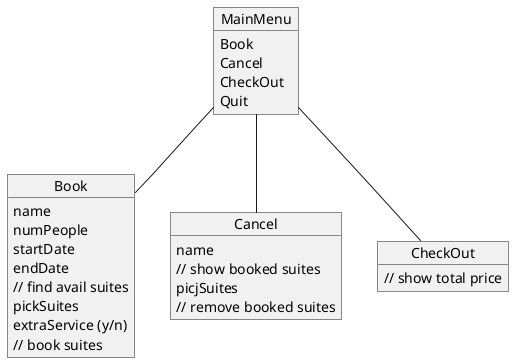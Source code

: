 @startuml

object MainMenu {
    Book
    Cancel
    CheckOut
    Quit
}

object Book {
    name
    numPeople
    startDate
    endDate
    // find avail suites
    pickSuites
    extraService (y/n)
    // book suites
}

object Cancel {
    name
    // show booked suites
    picjSuites
    // remove booked suites
}

object CheckOut {
    // show total price
}

MainMenu -- Book
MainMenu -- Cancel
MainMenu -- CheckOut
@enduml